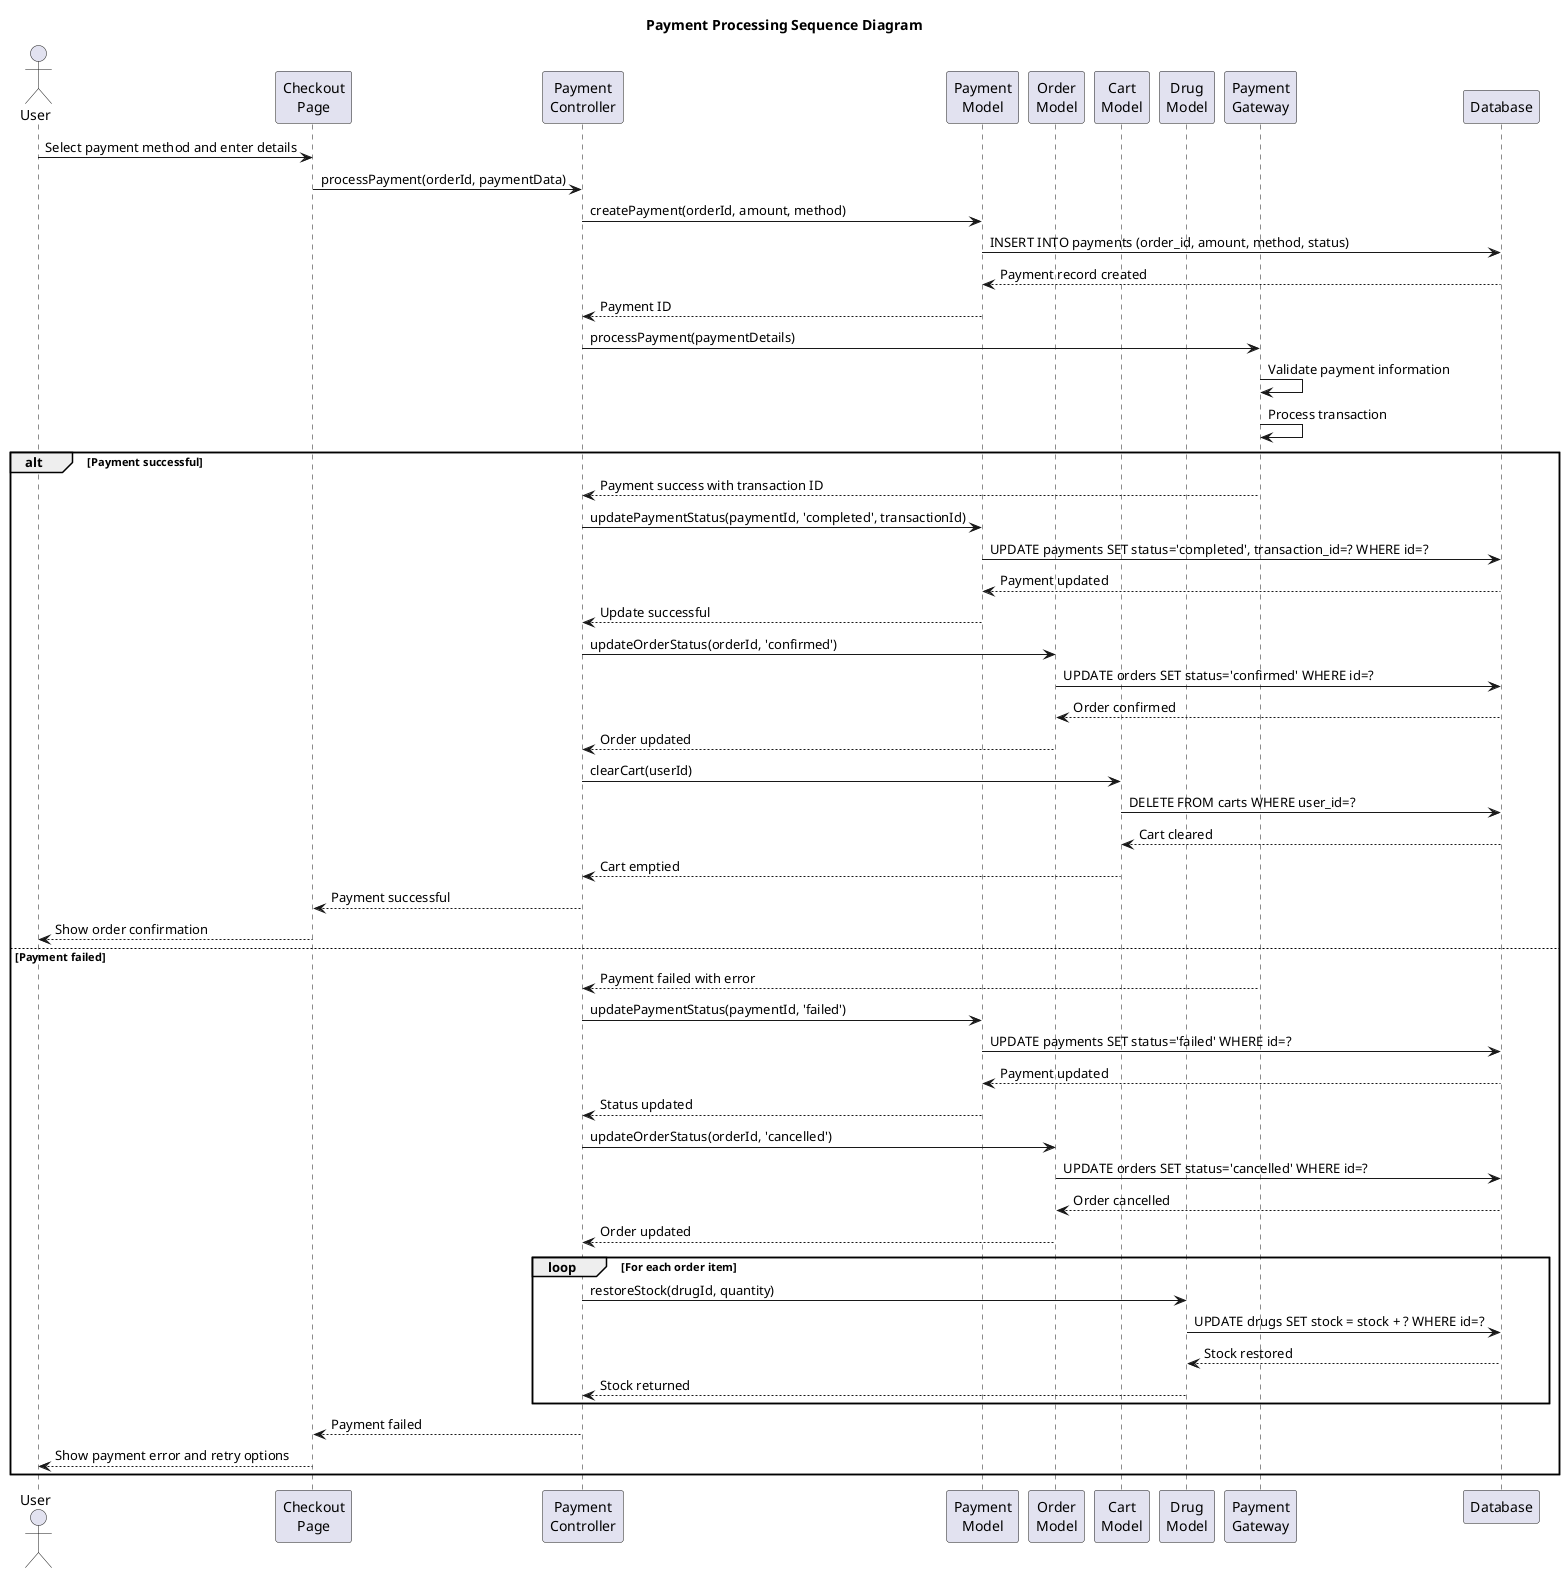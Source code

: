 @startuml payment-processing-sequence
title Payment Processing Sequence Diagram

actor User
participant "Checkout\nPage" as CheckoutUI
participant "Payment\nController" as PaymentController
participant "Payment\nModel" as PaymentModel
participant "Order\nModel" as OrderModel
participant "Cart\nModel" as CartModel
participant "Drug\nModel" as DrugModel
participant "Payment\nGateway" as PaymentGateway
participant "Database" as DB

note left: Continues from order-creation-sequence

User -> CheckoutUI: Select payment method and enter details
CheckoutUI -> PaymentController: processPayment(orderId, paymentData)

PaymentController -> PaymentModel: createPayment(orderId, amount, method)
PaymentModel -> DB: INSERT INTO payments (order_id, amount, method, status)
DB --> PaymentModel: Payment record created
PaymentModel --> PaymentController: Payment ID

PaymentController -> PaymentGateway: processPayment(paymentDetails)
PaymentGateway -> PaymentGateway: Validate payment information
PaymentGateway -> PaymentGateway: Process transaction

alt Payment successful
    PaymentGateway --> PaymentController: Payment success with transaction ID
    
    PaymentController -> PaymentModel: updatePaymentStatus(paymentId, 'completed', transactionId)
    PaymentModel -> DB: UPDATE payments SET status='completed', transaction_id=? WHERE id=?
    DB --> PaymentModel: Payment updated
    PaymentModel --> PaymentController: Update successful
    
    PaymentController -> OrderModel: updateOrderStatus(orderId, 'confirmed')
    OrderModel -> DB: UPDATE orders SET status='confirmed' WHERE id=?
    DB --> OrderModel: Order confirmed
    OrderModel --> PaymentController: Order updated
    
    PaymentController -> CartModel: clearCart(userId)
    CartModel -> DB: DELETE FROM carts WHERE user_id=?
    DB --> CartModel: Cart cleared
    CartModel --> PaymentController: Cart emptied
    
    PaymentController --> CheckoutUI: Payment successful
    CheckoutUI --> User: Show order confirmation
    
else Payment failed
    PaymentGateway --> PaymentController: Payment failed with error
    
    PaymentController -> PaymentModel: updatePaymentStatus(paymentId, 'failed')
    PaymentModel -> DB: UPDATE payments SET status='failed' WHERE id=?
    DB --> PaymentModel: Payment updated
    PaymentModel --> PaymentController: Status updated
    
    PaymentController -> OrderModel: updateOrderStatus(orderId, 'cancelled')
    OrderModel -> DB: UPDATE orders SET status='cancelled' WHERE id=?
    DB --> OrderModel: Order cancelled
    OrderModel --> PaymentController: Order updated
    
    loop For each order item
        PaymentController -> DrugModel: restoreStock(drugId, quantity)
        DrugModel -> DB: UPDATE drugs SET stock = stock + ? WHERE id=?
        DB --> DrugModel: Stock restored
        DrugModel --> PaymentController: Stock returned
    end
    
    PaymentController --> CheckoutUI: Payment failed
    CheckoutUI --> User: Show payment error and retry options
end

@enduml
